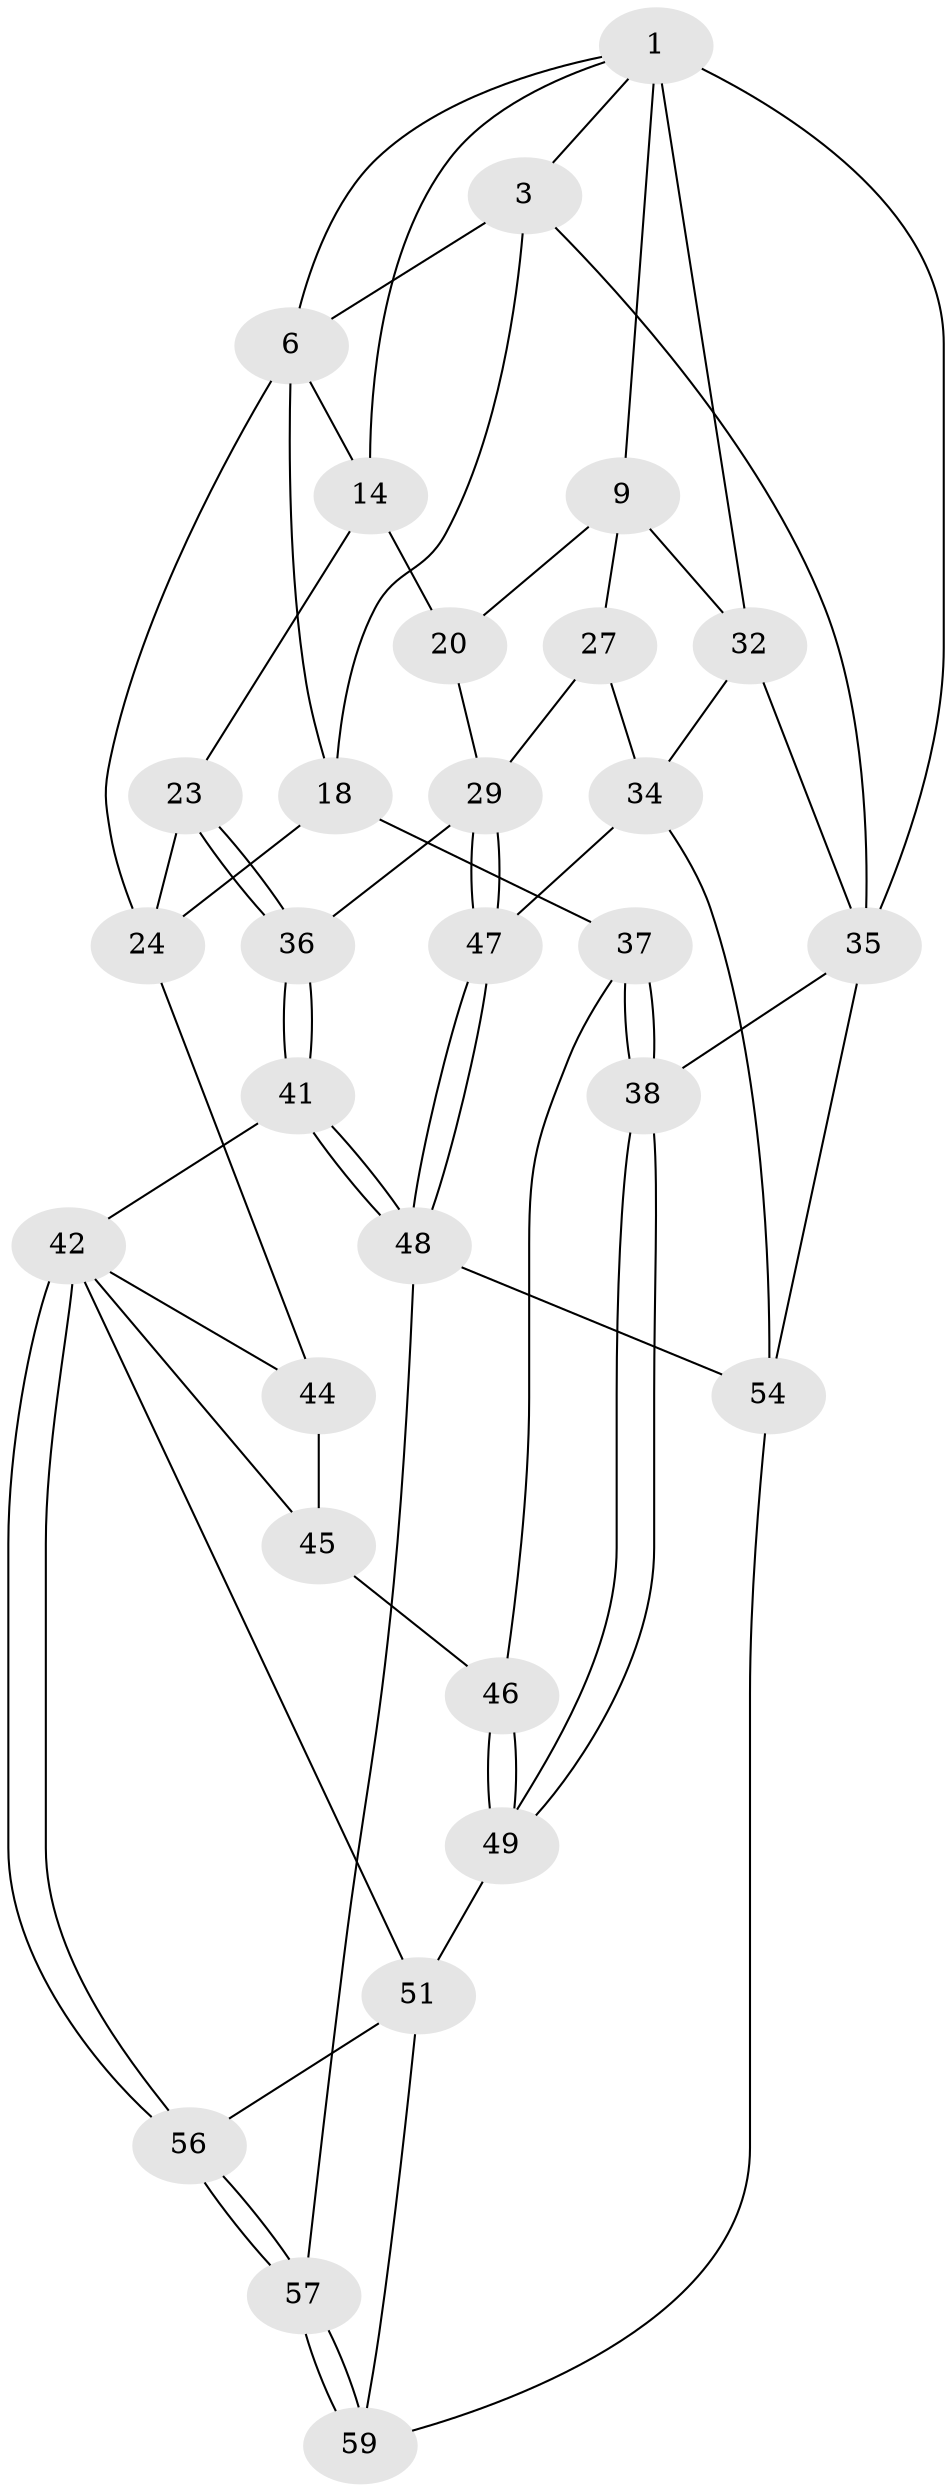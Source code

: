 // original degree distribution, {3: 0.03333333333333333, 5: 0.5, 6: 0.21666666666666667, 4: 0.25}
// Generated by graph-tools (version 1.1) at 2025/17/03/09/25 04:17:16]
// undirected, 30 vertices, 66 edges
graph export_dot {
graph [start="1"]
  node [color=gray90,style=filled];
  1 [pos="+0.9038551025590729+0",super="+5+2"];
  3 [pos="+0+0",super="+4+16"];
  6 [pos="+0.39179806250953053+0.21120923202975475",super="+13"];
  9 [pos="+0.8696910421026508+0.3562459417742068",super="+31+10"];
  14 [pos="+0.47651509516520907+0.27714947314144844",super="+15+22"];
  18 [pos="+0.20959707639091876+0.2560683759562068",super="+19+26"];
  20 [pos="+0.6569502029258072+0.35283701614956575",super="+21"];
  23 [pos="+0.4942066903854734+0.5365549419296484"];
  24 [pos="+0.34181034250106146+0.3451987309603012",super="+25"];
  27 [pos="+0.8327168167386876+0.4558219877244506",super="+28"];
  29 [pos="+0.7364688734890129+0.6000322115322491",super="+30"];
  32 [pos="+1+0.6730453402647179",super="+33"];
  34 [pos="+0.9982490130166971+0.6583800223856848",super="+53"];
  35 [pos="+1+1",super="+39"];
  36 [pos="+0.4901883576584033+0.5637049185036254"];
  37 [pos="+0+0.4521829923947909",super="+40"];
  38 [pos="+0+1"];
  41 [pos="+0.44319860662807775+0.6280364793951597"];
  42 [pos="+0.39895432283418275+0.6409625608221585",super="+43"];
  44 [pos="+0.2798740012893795+0.5196146212388965"];
  45 [pos="+0.18894888471619564+0.6752808279924013"];
  46 [pos="+0.12649021147645356+0.6469787383251714"];
  47 [pos="+0.7409677188962845+0.6131902574917782"];
  48 [pos="+0.6017573016303809+0.7205271177221906",super="+55"];
  49 [pos="+0.025630468529681465+0.8977924391507608"];
  51 [pos="+0.22537787148834246+0.7541603526838422",super="+52"];
  54 [pos="+0.7720544569834377+0.9532071424079339",super="+58"];
  56 [pos="+0.4097237247356878+0.8882030705962002"];
  57 [pos="+0.4169749866049305+0.9103068016902042"];
  59 [pos="+0.40991056338252346+0.9257962134866136"];
  1 -- 6;
  1 -- 14;
  1 -- 32;
  1 -- 35;
  1 -- 3;
  1 -- 9 [weight=2];
  3 -- 6;
  3 -- 18;
  3 -- 35;
  6 -- 24;
  6 -- 18;
  6 -- 14;
  9 -- 32;
  9 -- 27 [weight=2];
  9 -- 20;
  14 -- 20 [weight=2];
  14 -- 23;
  18 -- 37 [weight=2];
  18 -- 24;
  20 -- 29;
  23 -- 24;
  23 -- 36;
  23 -- 36;
  24 -- 44;
  27 -- 34;
  27 -- 29;
  29 -- 47;
  29 -- 47;
  29 -- 36;
  32 -- 34;
  32 -- 35;
  34 -- 54;
  34 -- 47;
  35 -- 54 [weight=2];
  35 -- 38;
  36 -- 41;
  36 -- 41;
  37 -- 38;
  37 -- 38;
  37 -- 46;
  38 -- 49;
  38 -- 49;
  41 -- 42;
  41 -- 48;
  41 -- 48;
  42 -- 56;
  42 -- 56;
  42 -- 51;
  42 -- 44;
  42 -- 45;
  44 -- 45;
  45 -- 46;
  46 -- 49;
  46 -- 49;
  47 -- 48;
  47 -- 48;
  48 -- 57;
  48 -- 54;
  49 -- 51;
  51 -- 56;
  51 -- 59;
  54 -- 59;
  56 -- 57;
  56 -- 57;
  57 -- 59;
  57 -- 59;
}
